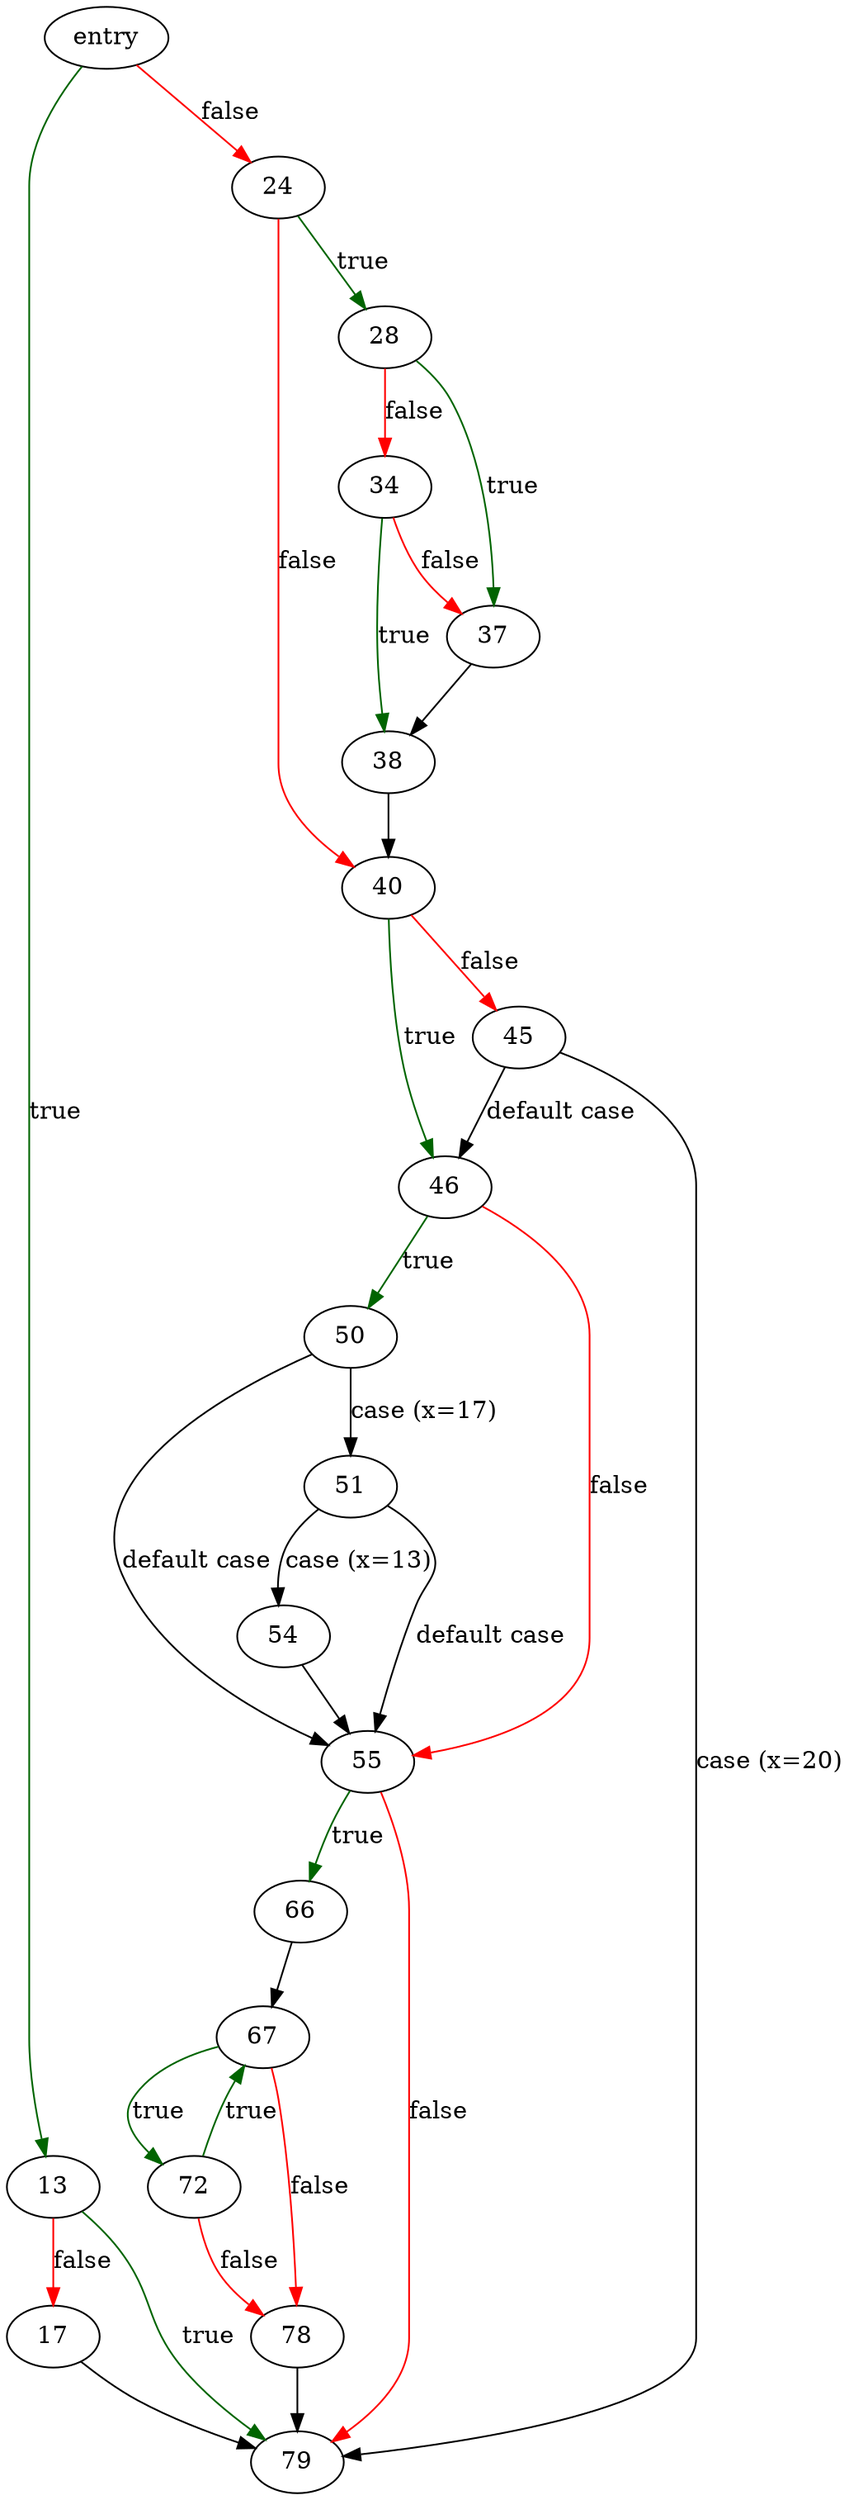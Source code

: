digraph "excise" {
	// Node definitions.
	4 [label=entry];
	13;
	17;
	24;
	28;
	34;
	37;
	38;
	40;
	45;
	46;
	50;
	51;
	54;
	55;
	66;
	67;
	72;
	78;
	79;

	// Edge definitions.
	4 -> 13 [
		color=darkgreen
		label=true
	];
	4 -> 24 [
		color=red
		label=false
	];
	13 -> 17 [
		color=red
		label=false
	];
	13 -> 79 [
		color=darkgreen
		label=true
	];
	17 -> 79;
	24 -> 28 [
		color=darkgreen
		label=true
	];
	24 -> 40 [
		color=red
		label=false
	];
	28 -> 34 [
		color=red
		label=false
	];
	28 -> 37 [
		color=darkgreen
		label=true
	];
	34 -> 37 [
		color=red
		label=false
	];
	34 -> 38 [
		color=darkgreen
		label=true
	];
	37 -> 38;
	38 -> 40;
	40 -> 45 [
		color=red
		label=false
	];
	40 -> 46 [
		color=darkgreen
		label=true
	];
	45 -> 46 [label="default case"];
	45 -> 79 [label="case (x=20)"];
	46 -> 50 [
		color=darkgreen
		label=true
	];
	46 -> 55 [
		color=red
		label=false
	];
	50 -> 51 [label="case (x=17)"];
	50 -> 55 [label="default case"];
	51 -> 54 [label="case (x=13)"];
	51 -> 55 [label="default case"];
	54 -> 55;
	55 -> 66 [
		color=darkgreen
		label=true
	];
	55 -> 79 [
		color=red
		label=false
	];
	66 -> 67;
	67 -> 72 [
		color=darkgreen
		label=true
	];
	67 -> 78 [
		color=red
		label=false
	];
	72 -> 67 [
		color=darkgreen
		label=true
	];
	72 -> 78 [
		color=red
		label=false
	];
	78 -> 79;
}